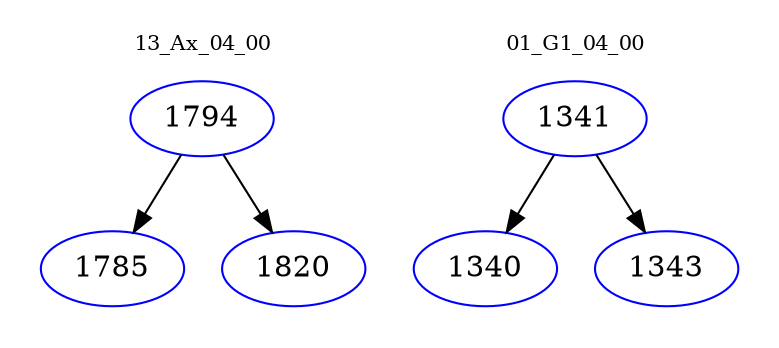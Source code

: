 digraph{
subgraph cluster_0 {
color = white
label = "13_Ax_04_00";
fontsize=10;
T0_1794 [label="1794", color="blue"]
T0_1794 -> T0_1785 [color="black"]
T0_1785 [label="1785", color="blue"]
T0_1794 -> T0_1820 [color="black"]
T0_1820 [label="1820", color="blue"]
}
subgraph cluster_1 {
color = white
label = "01_G1_04_00";
fontsize=10;
T1_1341 [label="1341", color="blue"]
T1_1341 -> T1_1340 [color="black"]
T1_1340 [label="1340", color="blue"]
T1_1341 -> T1_1343 [color="black"]
T1_1343 [label="1343", color="blue"]
}
}
